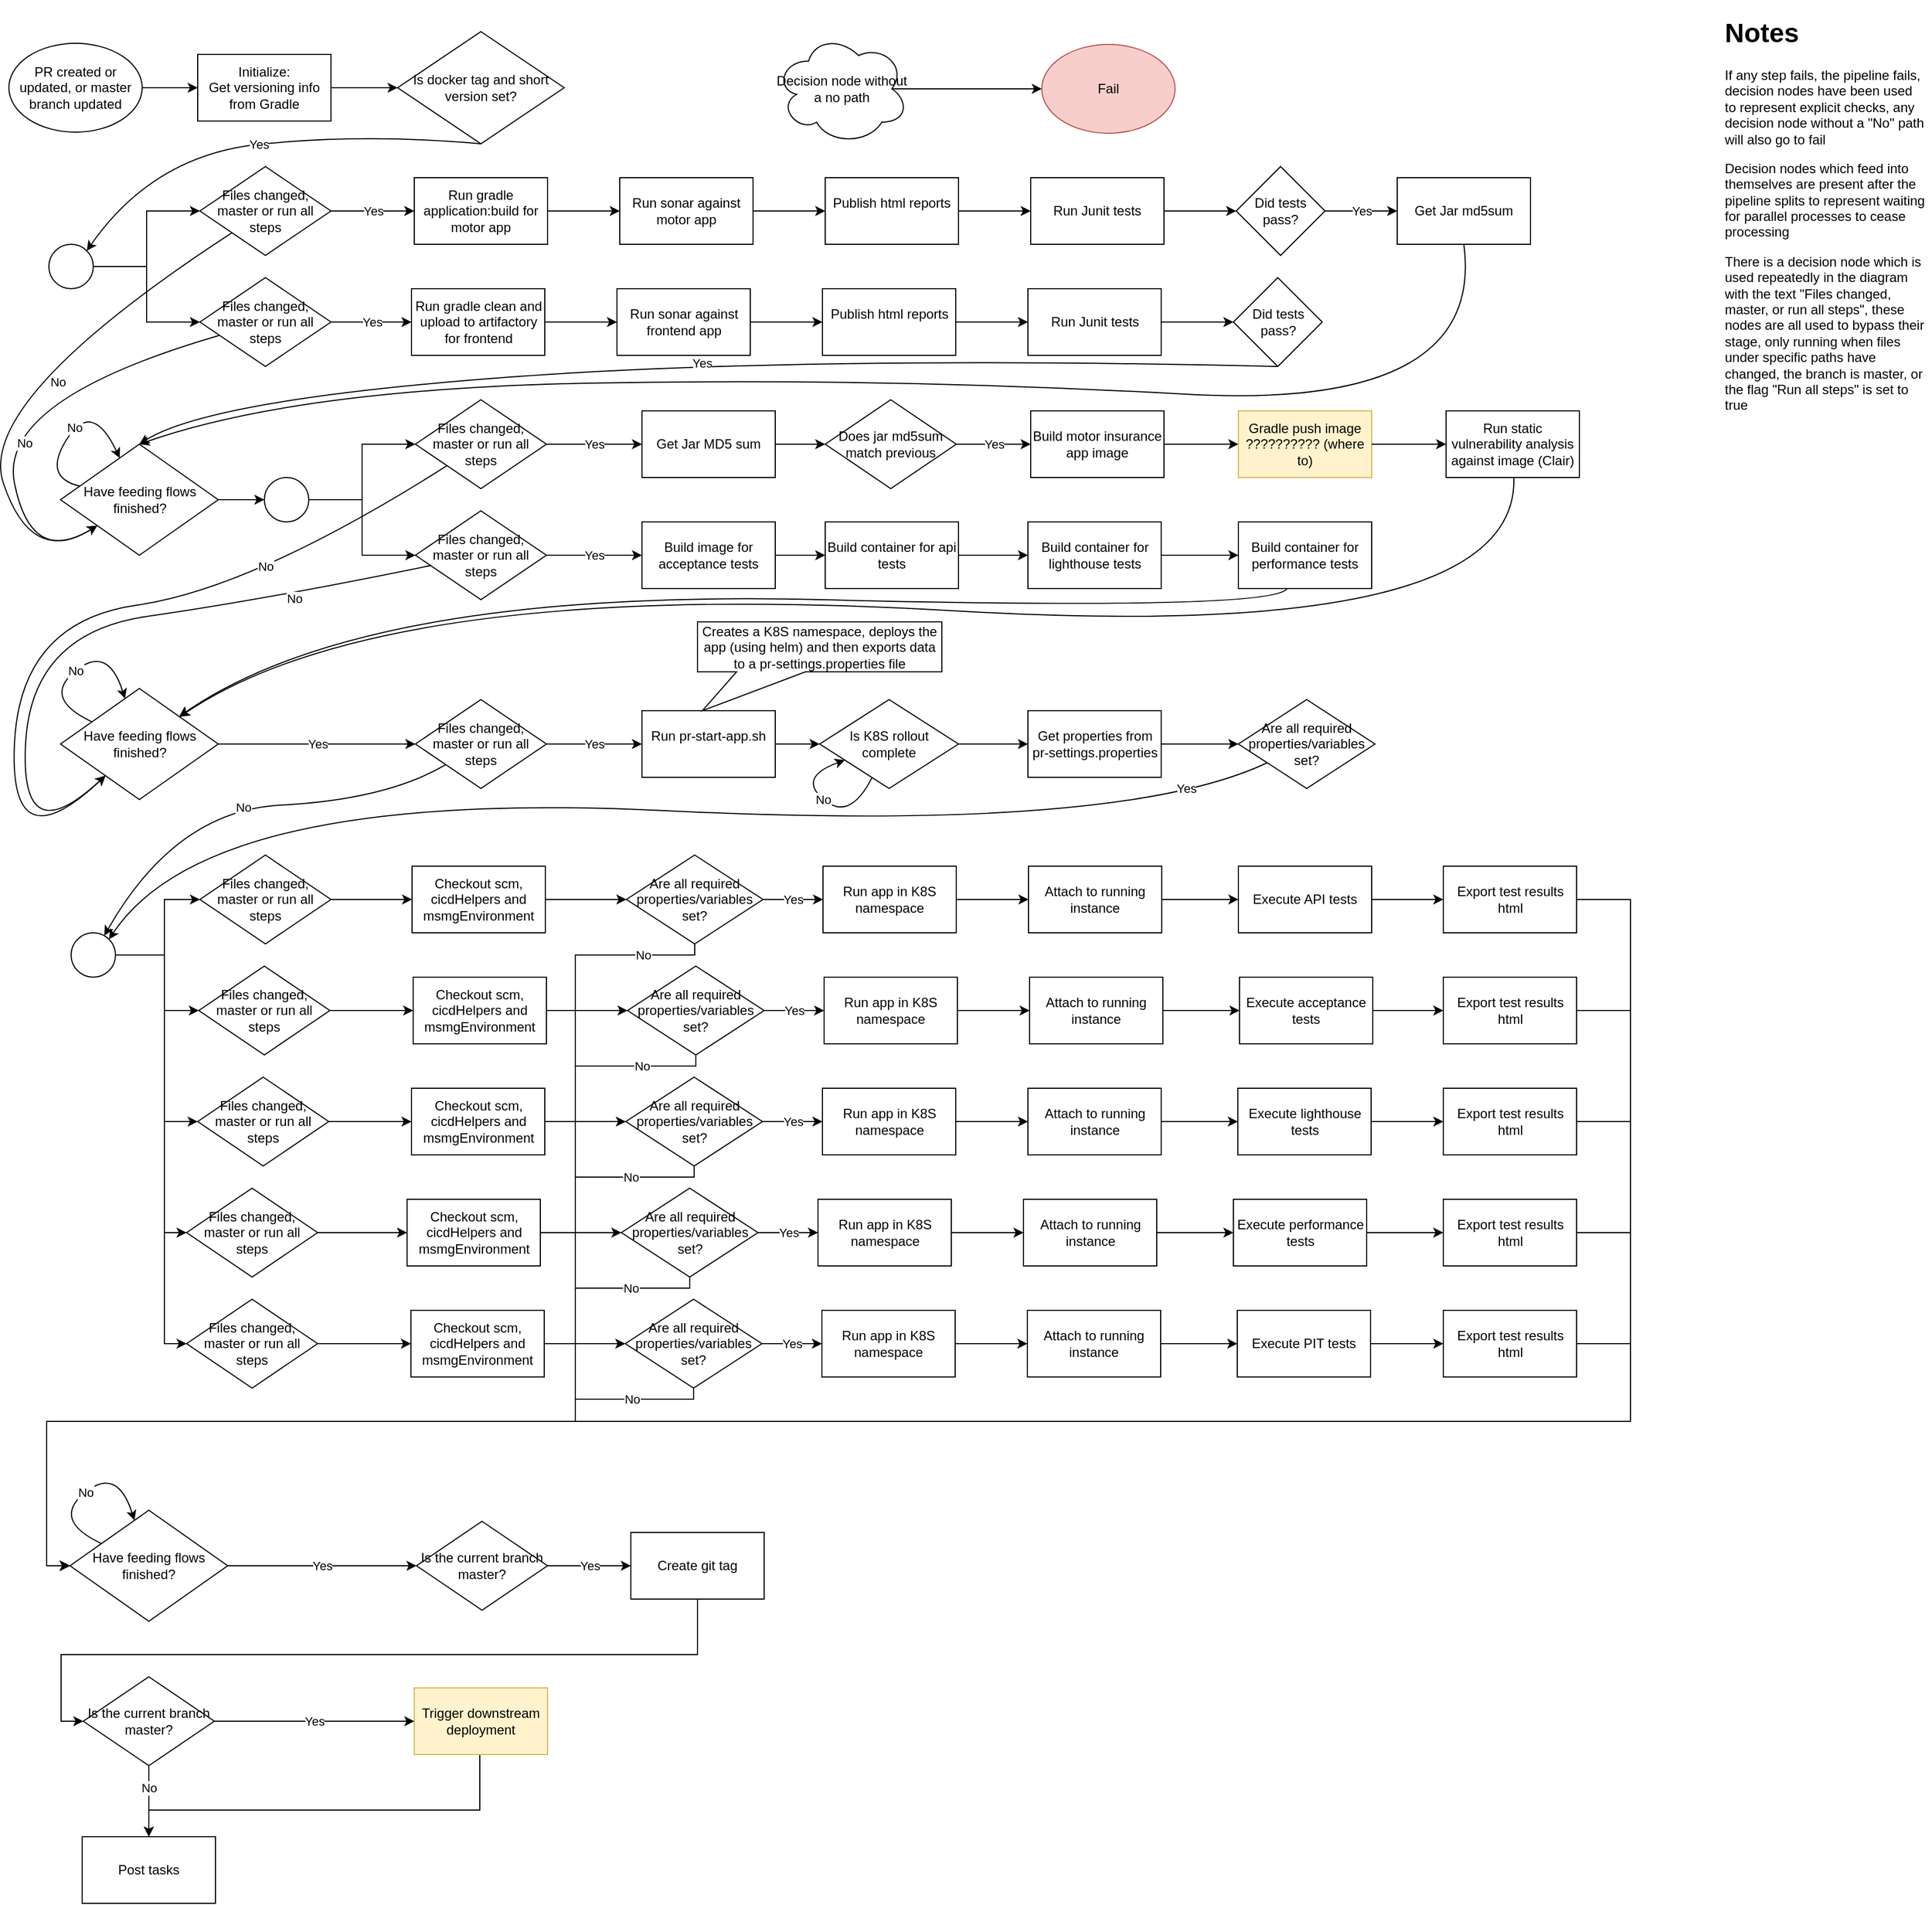 <mxfile version="10.6.7" type="github"><diagram name="Page-1" id="74e2e168-ea6b-b213-b513-2b3c1d86103e"><mxGraphModel dx="1997" dy="1239" grid="1" gridSize="10" guides="1" tooltips="1" connect="1" arrows="1" fold="1" page="1" pageScale="1" pageWidth="1169" pageHeight="827" background="#ffffff" math="0" shadow="0"><root><mxCell id="0"/><mxCell id="1" parent="0"/><mxCell id="nXu6k0-EBB2QH6CFUUrA-1" value="PR created or updated, or master branch updated&lt;br&gt;" style="ellipse;whiteSpace=wrap;html=1;" parent="1" vertex="1"><mxGeometry x="50" y="39" width="120" height="80" as="geometry"/></mxCell><mxCell id="nXu6k0-EBB2QH6CFUUrA-2" value="Initialize:&lt;br&gt;Get versioning info from Gradle&lt;br&gt;" style="rounded=0;whiteSpace=wrap;html=1;" parent="1" vertex="1"><mxGeometry x="220" y="49" width="120" height="60" as="geometry"/></mxCell><mxCell id="nXu6k0-EBB2QH6CFUUrA-3" value="Is docker tag and short version set?&lt;br&gt;" style="rhombus;whiteSpace=wrap;html=1;" parent="1" vertex="1"><mxGeometry x="400" y="28.5" width="150" height="101" as="geometry"/></mxCell><mxCell id="nXu6k0-EBB2QH6CFUUrA-7" value="Run gradle application:build for motor app" style="rounded=0;whiteSpace=wrap;html=1;" parent="1" vertex="1"><mxGeometry x="415" y="160" width="120" height="60" as="geometry"/></mxCell><mxCell id="nXu6k0-EBB2QH6CFUUrA-8" value="Run sonar against motor app" style="rounded=0;whiteSpace=wrap;html=1;" parent="1" vertex="1"><mxGeometry x="600" y="160" width="120" height="60" as="geometry"/></mxCell><mxCell id="nXu6k0-EBB2QH6CFUUrA-9" value="Publish html reports&lt;br&gt;&lt;br&gt;" style="rounded=0;whiteSpace=wrap;html=1;" parent="1" vertex="1"><mxGeometry x="785" y="160" width="120" height="60" as="geometry"/></mxCell><mxCell id="nXu6k0-EBB2QH6CFUUrA-10" value="Run Junit tests" style="rounded=0;whiteSpace=wrap;html=1;" parent="1" vertex="1"><mxGeometry x="970" y="160" width="120" height="60" as="geometry"/></mxCell><mxCell id="nXu6k0-EBB2QH6CFUUrA-11" value="Get Jar md5sum&lt;br&gt;" style="rounded=0;whiteSpace=wrap;html=1;" parent="1" vertex="1"><mxGeometry x="1300" y="160" width="120" height="60" as="geometry"/></mxCell><mxCell id="nXu6k0-EBB2QH6CFUUrA-12" value="Did tests pass?" style="rhombus;whiteSpace=wrap;html=1;" parent="1" vertex="1"><mxGeometry x="1155" y="150" width="80" height="80" as="geometry"/></mxCell><mxCell id="nXu6k0-EBB2QH6CFUUrA-13" value="Run gradle clean and upload to artifactory for frontend" style="rounded=0;whiteSpace=wrap;html=1;" parent="1" vertex="1"><mxGeometry x="412.5" y="260" width="120" height="60" as="geometry"/></mxCell><mxCell id="nXu6k0-EBB2QH6CFUUrA-14" value="Run sonar against frontend app" style="rounded=0;whiteSpace=wrap;html=1;" parent="1" vertex="1"><mxGeometry x="597.5" y="260" width="120" height="60" as="geometry"/></mxCell><mxCell id="nXu6k0-EBB2QH6CFUUrA-15" value="Publish html reports&lt;br&gt;&lt;br&gt;" style="rounded=0;whiteSpace=wrap;html=1;" parent="1" vertex="1"><mxGeometry x="782.5" y="260" width="120" height="60" as="geometry"/></mxCell><mxCell id="nXu6k0-EBB2QH6CFUUrA-16" value="Run Junit tests" style="rounded=0;whiteSpace=wrap;html=1;" parent="1" vertex="1"><mxGeometry x="967.5" y="260" width="120" height="60" as="geometry"/></mxCell><mxCell id="nXu6k0-EBB2QH6CFUUrA-18" value="Did tests pass?" style="rhombus;whiteSpace=wrap;html=1;" parent="1" vertex="1"><mxGeometry x="1152.5" y="250" width="80" height="80" as="geometry"/></mxCell><mxCell id="gTRnhELbF5AKRLiAh63--16" value="" style="edgeStyle=orthogonalEdgeStyle;rounded=0;orthogonalLoop=1;jettySize=auto;html=1;" edge="1" parent="1" source="nXu6k0-EBB2QH6CFUUrA-19" target="gTRnhELbF5AKRLiAh63--15"><mxGeometry relative="1" as="geometry"/></mxCell><mxCell id="nXu6k0-EBB2QH6CFUUrA-19" value="Have feeding flows finished?&lt;br&gt;" style="rhombus;whiteSpace=wrap;html=1;" parent="1" vertex="1"><mxGeometry x="96.5" y="400" width="142" height="100" as="geometry"/></mxCell><mxCell id="nXu6k0-EBB2QH6CFUUrA-21" value="" style="endArrow=classic;html=1;entryX=0;entryY=0.5;entryDx=0;entryDy=0;exitX=1;exitY=0.5;exitDx=0;exitDy=0;" parent="1" source="nXu6k0-EBB2QH6CFUUrA-1" target="nXu6k0-EBB2QH6CFUUrA-2" edge="1"><mxGeometry width="50" height="50" relative="1" as="geometry"><mxPoint x="50" y="530" as="sourcePoint"/><mxPoint x="100" y="480" as="targetPoint"/></mxGeometry></mxCell><mxCell id="nXu6k0-EBB2QH6CFUUrA-22" value="" style="endArrow=classic;html=1;exitX=1;exitY=0.5;exitDx=0;exitDy=0;entryX=0;entryY=0.5;entryDx=0;entryDy=0;" parent="1" source="nXu6k0-EBB2QH6CFUUrA-2" target="nXu6k0-EBB2QH6CFUUrA-3" edge="1"><mxGeometry width="50" height="50" relative="1" as="geometry"><mxPoint x="339" y="100" as="sourcePoint"/><mxPoint x="389" y="50" as="targetPoint"/></mxGeometry></mxCell><mxCell id="nXu6k0-EBB2QH6CFUUrA-23" value="Yes" style="curved=1;endArrow=classic;html=1;entryX=0.5;entryY=0;entryDx=0;entryDy=0;" parent="1" target="nXu6k0-EBB2QH6CFUUrA-19" edge="1"><mxGeometry width="50" height="50" relative="1" as="geometry"><mxPoint x="1193" y="330" as="sourcePoint"/><mxPoint x="90" y="480" as="targetPoint"/><Array as="points"><mxPoint x="760" y="320"/><mxPoint x="230" y="360"/></Array></mxGeometry></mxCell><mxCell id="nXu6k0-EBB2QH6CFUUrA-24" value="Yes" style="curved=1;endArrow=classic;html=1;exitX=0.5;exitY=1;exitDx=0;exitDy=0;entryX=1;entryY=0;entryDx=0;entryDy=0;" parent="1" source="nXu6k0-EBB2QH6CFUUrA-3" target="gTRnhELbF5AKRLiAh63--33" edge="1"><mxGeometry width="50" height="50" relative="1" as="geometry"><mxPoint x="40" y="600" as="sourcePoint"/><mxPoint x="168" y="140" as="targetPoint"/><Array as="points"><mxPoint x="370" y="120"/><mxPoint x="180" y="140"/></Array></mxGeometry></mxCell><mxCell id="nXu6k0-EBB2QH6CFUUrA-28" value="" style="endArrow=classic;html=1;entryX=0;entryY=0.5;entryDx=0;entryDy=0;exitX=1;exitY=0.5;exitDx=0;exitDy=0;" parent="1" source="nXu6k0-EBB2QH6CFUUrA-13" target="nXu6k0-EBB2QH6CFUUrA-14" edge="1"><mxGeometry width="50" height="50" relative="1" as="geometry"><mxPoint x="350" y="520" as="sourcePoint"/><mxPoint x="400" y="470" as="targetPoint"/></mxGeometry></mxCell><mxCell id="nXu6k0-EBB2QH6CFUUrA-29" value="" style="endArrow=classic;html=1;entryX=0;entryY=0.5;entryDx=0;entryDy=0;exitX=1;exitY=0.5;exitDx=0;exitDy=0;" parent="1" source="nXu6k0-EBB2QH6CFUUrA-7" target="nXu6k0-EBB2QH6CFUUrA-8" edge="1"><mxGeometry width="50" height="50" relative="1" as="geometry"><mxPoint x="543" y="300" as="sourcePoint"/><mxPoint x="608" y="300" as="targetPoint"/></mxGeometry></mxCell><mxCell id="nXu6k0-EBB2QH6CFUUrA-30" value="" style="endArrow=classic;html=1;entryX=0;entryY=0.5;entryDx=0;entryDy=0;exitX=1;exitY=0.5;exitDx=0;exitDy=0;" parent="1" source="nXu6k0-EBB2QH6CFUUrA-14" target="nXu6k0-EBB2QH6CFUUrA-15" edge="1"><mxGeometry width="50" height="50" relative="1" as="geometry"><mxPoint x="553" y="310" as="sourcePoint"/><mxPoint x="618" y="310" as="targetPoint"/></mxGeometry></mxCell><mxCell id="nXu6k0-EBB2QH6CFUUrA-31" value="" style="endArrow=classic;html=1;entryX=0;entryY=0.5;entryDx=0;entryDy=0;exitX=1;exitY=0.5;exitDx=0;exitDy=0;" parent="1" source="nXu6k0-EBB2QH6CFUUrA-8" target="nXu6k0-EBB2QH6CFUUrA-9" edge="1"><mxGeometry width="50" height="50" relative="1" as="geometry"><mxPoint x="563" y="320" as="sourcePoint"/><mxPoint x="628" y="320" as="targetPoint"/></mxGeometry></mxCell><mxCell id="nXu6k0-EBB2QH6CFUUrA-32" value="" style="endArrow=classic;html=1;entryX=0;entryY=0.5;entryDx=0;entryDy=0;exitX=1;exitY=0.5;exitDx=0;exitDy=0;" parent="1" source="nXu6k0-EBB2QH6CFUUrA-15" target="nXu6k0-EBB2QH6CFUUrA-16" edge="1"><mxGeometry width="50" height="50" relative="1" as="geometry"><mxPoint x="573" y="330" as="sourcePoint"/><mxPoint x="638" y="330" as="targetPoint"/></mxGeometry></mxCell><mxCell id="nXu6k0-EBB2QH6CFUUrA-33" value="" style="endArrow=classic;html=1;entryX=0;entryY=0.5;entryDx=0;entryDy=0;exitX=1;exitY=0.5;exitDx=0;exitDy=0;" parent="1" source="nXu6k0-EBB2QH6CFUUrA-9" target="nXu6k0-EBB2QH6CFUUrA-10" edge="1"><mxGeometry width="50" height="50" relative="1" as="geometry"><mxPoint x="583" y="340" as="sourcePoint"/><mxPoint x="648" y="340" as="targetPoint"/></mxGeometry></mxCell><mxCell id="nXu6k0-EBB2QH6CFUUrA-34" value="" style="endArrow=classic;html=1;entryX=0;entryY=0.5;entryDx=0;entryDy=0;exitX=1;exitY=0.5;exitDx=0;exitDy=0;" parent="1" source="nXu6k0-EBB2QH6CFUUrA-16" target="nXu6k0-EBB2QH6CFUUrA-18" edge="1"><mxGeometry width="50" height="50" relative="1" as="geometry"><mxPoint x="593" y="350" as="sourcePoint"/><mxPoint x="658" y="350" as="targetPoint"/></mxGeometry></mxCell><mxCell id="nXu6k0-EBB2QH6CFUUrA-35" value="" style="endArrow=classic;html=1;entryX=0;entryY=0.5;entryDx=0;entryDy=0;exitX=1;exitY=0.5;exitDx=0;exitDy=0;" parent="1" source="nXu6k0-EBB2QH6CFUUrA-10" target="nXu6k0-EBB2QH6CFUUrA-12" edge="1"><mxGeometry width="50" height="50" relative="1" as="geometry"><mxPoint x="603" y="360" as="sourcePoint"/><mxPoint x="668" y="360" as="targetPoint"/></mxGeometry></mxCell><mxCell id="nXu6k0-EBB2QH6CFUUrA-36" value="Yes" style="endArrow=classic;html=1;exitX=1;exitY=0.5;exitDx=0;exitDy=0;entryX=0;entryY=0.5;entryDx=0;entryDy=0;" parent="1" source="nXu6k0-EBB2QH6CFUUrA-12" target="nXu6k0-EBB2QH6CFUUrA-11" edge="1"><mxGeometry width="50" height="50" relative="1" as="geometry"><mxPoint x="613" y="370" as="sourcePoint"/><mxPoint x="1260" y="230" as="targetPoint"/></mxGeometry></mxCell><mxCell id="nXu6k0-EBB2QH6CFUUrA-37" value="" style="curved=1;endArrow=classic;html=1;entryX=0.5;entryY=0;entryDx=0;entryDy=0;exitX=0.5;exitY=1;exitDx=0;exitDy=0;" parent="1" source="nXu6k0-EBB2QH6CFUUrA-11" target="nXu6k0-EBB2QH6CFUUrA-19" edge="1"><mxGeometry width="50" height="50" relative="1" as="geometry"><mxPoint x="50" y="540" as="sourcePoint"/><mxPoint x="170" y="360" as="targetPoint"/><Array as="points"><mxPoint x="1380" y="370"/><mxPoint x="840" y="340"/><mxPoint x="310" y="350"/></Array></mxGeometry></mxCell><mxCell id="nXu6k0-EBB2QH6CFUUrA-43" value="Get Jar MD5 sum" style="rounded=0;whiteSpace=wrap;html=1;" parent="1" vertex="1"><mxGeometry x="620" y="370" width="120" height="60" as="geometry"/></mxCell><mxCell id="nXu6k0-EBB2QH6CFUUrA-44" value="Does jar md5sum match previous" style="rhombus;whiteSpace=wrap;html=1;" parent="1" vertex="1"><mxGeometry x="785" y="360" width="118" height="80" as="geometry"/></mxCell><mxCell id="nXu6k0-EBB2QH6CFUUrA-45" value="Build motor insurance app image&lt;br&gt;" style="rounded=0;whiteSpace=wrap;html=1;" parent="1" vertex="1"><mxGeometry x="970" y="370" width="120" height="60" as="geometry"/></mxCell><mxCell id="nXu6k0-EBB2QH6CFUUrA-46" value="Gradle push image ?????????? (where to)&lt;br&gt;" style="rounded=0;whiteSpace=wrap;html=1;fillColor=#fff2cc;strokeColor=#d6b656;" parent="1" vertex="1"><mxGeometry x="1157" y="370" width="120" height="60" as="geometry"/></mxCell><mxCell id="nXu6k0-EBB2QH6CFUUrA-47" value="Run static vulnerability analysis against image (Clair)" style="rounded=0;whiteSpace=wrap;html=1;" parent="1" vertex="1"><mxGeometry x="1344" y="370" width="120" height="60" as="geometry"/></mxCell><mxCell id="nXu6k0-EBB2QH6CFUUrA-48" value="Build image for acceptance tests" style="rounded=0;whiteSpace=wrap;html=1;" parent="1" vertex="1"><mxGeometry x="620" y="470" width="120" height="60" as="geometry"/></mxCell><mxCell id="nXu6k0-EBB2QH6CFUUrA-49" value="Build container for api tests" style="rounded=0;whiteSpace=wrap;html=1;" parent="1" vertex="1"><mxGeometry x="785" y="470" width="120" height="60" as="geometry"/></mxCell><mxCell id="nXu6k0-EBB2QH6CFUUrA-50" value="Build container for lighthouse tests" style="rounded=0;whiteSpace=wrap;html=1;" parent="1" vertex="1"><mxGeometry x="967.5" y="470" width="120" height="60" as="geometry"/></mxCell><mxCell id="nXu6k0-EBB2QH6CFUUrA-51" value="Build container for performance&amp;nbsp;tests" style="rounded=0;whiteSpace=wrap;html=1;" parent="1" vertex="1"><mxGeometry x="1157" y="470" width="120" height="60" as="geometry"/></mxCell><mxCell id="nXu6k0-EBB2QH6CFUUrA-56" value="No" style="curved=1;endArrow=classic;html=1;" parent="1" source="gTRnhELbF5AKRLiAh63--34" edge="1" target="nXu6k0-EBB2QH6CFUUrA-19"><mxGeometry x="-0.09" y="44" width="50" height="50" relative="1" as="geometry"><mxPoint x="168" y="330" as="sourcePoint"/><mxPoint x="310" y="450" as="targetPoint"/><Array as="points"><mxPoint x="40" y="360"/><mxPoint x="70" y="510"/></Array><mxPoint as="offset"/></mxGeometry></mxCell><mxCell id="nXu6k0-EBB2QH6CFUUrA-57" value="" style="endArrow=classic;html=1;entryX=0;entryY=0.5;entryDx=0;entryDy=0;" parent="1" source="nXu6k0-EBB2QH6CFUUrA-43" target="nXu6k0-EBB2QH6CFUUrA-44" edge="1"><mxGeometry width="50" height="50" relative="1" as="geometry"><mxPoint x="530" y="640" as="sourcePoint"/><mxPoint x="580" y="590" as="targetPoint"/></mxGeometry></mxCell><mxCell id="nXu6k0-EBB2QH6CFUUrA-58" value="Yes" style="endArrow=classic;html=1;entryX=0;entryY=0.5;entryDx=0;entryDy=0;exitX=1;exitY=0.5;exitDx=0;exitDy=0;" parent="1" source="nXu6k0-EBB2QH6CFUUrA-44" target="nXu6k0-EBB2QH6CFUUrA-45" edge="1"><mxGeometry width="50" height="50" relative="1" as="geometry"><mxPoint x="900" y="620" as="sourcePoint"/><mxPoint x="950" y="570" as="targetPoint"/></mxGeometry></mxCell><mxCell id="nXu6k0-EBB2QH6CFUUrA-59" value="" style="endArrow=classic;html=1;exitX=0.875;exitY=0.5;exitDx=0;exitDy=0;exitPerimeter=0;entryX=0;entryY=0.5;entryDx=0;entryDy=0;" parent="1" source="nXu6k0-EBB2QH6CFUUrA-60" target="nXu6k0-EBB2QH6CFUUrA-61" edge="1"><mxGeometry width="50" height="50" relative="1" as="geometry"><mxPoint x="870" y="24" as="sourcePoint"/><mxPoint x="1000" y="80" as="targetPoint"/></mxGeometry></mxCell><mxCell id="nXu6k0-EBB2QH6CFUUrA-60" value="Decision node without a no path" style="ellipse;shape=cloud;whiteSpace=wrap;html=1;" parent="1" vertex="1"><mxGeometry x="740" y="30" width="120" height="100" as="geometry"/></mxCell><mxCell id="nXu6k0-EBB2QH6CFUUrA-61" value="Fail" style="ellipse;whiteSpace=wrap;html=1;fillColor=#f8cecc;strokeColor=#b85450;" parent="1" vertex="1"><mxGeometry x="980" y="40" width="120" height="80" as="geometry"/></mxCell><mxCell id="nXu6k0-EBB2QH6CFUUrA-62" value="" style="endArrow=classic;html=1;entryX=0;entryY=0.5;entryDx=0;entryDy=0;" parent="1" source="nXu6k0-EBB2QH6CFUUrA-45" target="nXu6k0-EBB2QH6CFUUrA-46" edge="1"><mxGeometry width="50" height="50" relative="1" as="geometry"><mxPoint x="750" y="410" as="sourcePoint"/><mxPoint x="795" y="410" as="targetPoint"/></mxGeometry></mxCell><mxCell id="nXu6k0-EBB2QH6CFUUrA-63" value="" style="endArrow=classic;html=1;entryX=0;entryY=0.5;entryDx=0;entryDy=0;exitX=1;exitY=0.5;exitDx=0;exitDy=0;" parent="1" source="nXu6k0-EBB2QH6CFUUrA-46" target="nXu6k0-EBB2QH6CFUUrA-47" edge="1"><mxGeometry width="50" height="50" relative="1" as="geometry"><mxPoint x="760" y="420" as="sourcePoint"/><mxPoint x="805" y="420" as="targetPoint"/></mxGeometry></mxCell><mxCell id="nXu6k0-EBB2QH6CFUUrA-65" value="" style="endArrow=classic;html=1;" parent="1" source="nXu6k0-EBB2QH6CFUUrA-48" target="nXu6k0-EBB2QH6CFUUrA-49" edge="1"><mxGeometry width="50" height="50" relative="1" as="geometry"><mxPoint x="780" y="440" as="sourcePoint"/><mxPoint x="825" y="440" as="targetPoint"/></mxGeometry></mxCell><mxCell id="nXu6k0-EBB2QH6CFUUrA-66" value="" style="endArrow=classic;html=1;" parent="1" source="nXu6k0-EBB2QH6CFUUrA-49" target="nXu6k0-EBB2QH6CFUUrA-50" edge="1"><mxGeometry width="50" height="50" relative="1" as="geometry"><mxPoint x="790" y="450" as="sourcePoint"/><mxPoint x="835" y="450" as="targetPoint"/></mxGeometry></mxCell><mxCell id="nXu6k0-EBB2QH6CFUUrA-67" value="" style="endArrow=classic;html=1;" parent="1" source="nXu6k0-EBB2QH6CFUUrA-50" target="nXu6k0-EBB2QH6CFUUrA-51" edge="1"><mxGeometry width="50" height="50" relative="1" as="geometry"><mxPoint x="800" y="460" as="sourcePoint"/><mxPoint x="845" y="460" as="targetPoint"/></mxGeometry></mxCell><mxCell id="gTRnhELbF5AKRLiAh63--48" value="Yes" style="edgeStyle=orthogonalEdgeStyle;rounded=0;orthogonalLoop=1;jettySize=auto;html=1;" edge="1" parent="1" source="nXu6k0-EBB2QH6CFUUrA-68" target="gTRnhELbF5AKRLiAh63--44"><mxGeometry relative="1" as="geometry"/></mxCell><mxCell id="nXu6k0-EBB2QH6CFUUrA-68" value="Have feeding flows finished?&lt;br&gt;" style="rhombus;whiteSpace=wrap;html=1;" parent="1" vertex="1"><mxGeometry x="96.5" y="620" width="142" height="100" as="geometry"/></mxCell><mxCell id="nXu6k0-EBB2QH6CFUUrA-69" value="" style="curved=1;endArrow=classic;html=1;" parent="1" source="nXu6k0-EBB2QH6CFUUrA-47" target="nXu6k0-EBB2QH6CFUUrA-68" edge="1"><mxGeometry width="50" height="50" relative="1" as="geometry"><mxPoint x="320" y="730" as="sourcePoint"/><mxPoint x="280" y="570" as="targetPoint"/><Array as="points"><mxPoint x="1410" y="580"/><mxPoint x="390" y="520"/></Array></mxGeometry></mxCell><mxCell id="nXu6k0-EBB2QH6CFUUrA-70" value="" style="curved=1;endArrow=classic;html=1;" parent="1" source="nXu6k0-EBB2QH6CFUUrA-51" target="nXu6k0-EBB2QH6CFUUrA-68" edge="1"><mxGeometry width="50" height="50" relative="1" as="geometry"><mxPoint x="1415" y="440" as="sourcePoint"/><mxPoint x="233.33" y="607.556" as="targetPoint"/><Array as="points"><mxPoint x="1190" y="550"/><mxPoint x="370" y="530"/></Array></mxGeometry></mxCell><mxCell id="nXu6k0-EBB2QH6CFUUrA-72" value="No" style="curved=1;endArrow=classic;html=1;" parent="1" source="nXu6k0-EBB2QH6CFUUrA-68" target="nXu6k0-EBB2QH6CFUUrA-68" edge="1"><mxGeometry width="50" height="50" relative="1" as="geometry"><mxPoint x="40" y="590" as="sourcePoint"/><mxPoint x="90" y="540" as="targetPoint"/><Array as="points"><mxPoint x="80" y="629"/><mxPoint x="139" y="580"/></Array></mxGeometry></mxCell><mxCell id="nXu6k0-EBB2QH6CFUUrA-73" value="No" style="curved=1;endArrow=classic;html=1;" parent="1" source="nXu6k0-EBB2QH6CFUUrA-19" target="nXu6k0-EBB2QH6CFUUrA-19" edge="1"><mxGeometry width="50" height="50" relative="1" as="geometry"><mxPoint x="-10" y="510" as="sourcePoint"/><mxPoint x="40" y="460" as="targetPoint"/><Array as="points"><mxPoint x="80" y="430"/><mxPoint x="125" y="360"/></Array></mxGeometry></mxCell><mxCell id="nXu6k0-EBB2QH6CFUUrA-77" value="&lt;h1&gt;Notes&lt;/h1&gt;&lt;p&gt;If any step fails, the pipeline fails, decision nodes have been used to represent explicit checks, any decision node without a &quot;No&quot; path will also go to fail&lt;/p&gt;&lt;p&gt;Decision nodes which feed into themselves are present after the pipeline splits to represent waiting for parallel processes to cease processing&lt;/p&gt;&lt;p&gt;There is a decision node which is used repeatedly in the diagram with the text &quot;Files changed, master, or run all steps&quot;, these nodes are all used to bypass their stage, only running when files under specific paths have changed, the branch is master, or the flag &quot;Run all steps&quot; is set to true&lt;/p&gt;" style="text;html=1;strokeColor=none;fillColor=none;spacing=5;spacingTop=-20;whiteSpace=wrap;overflow=hidden;rounded=0;" parent="1" vertex="1"><mxGeometry x="1590" y="10" width="190" height="550" as="geometry"/></mxCell><mxCell id="gTRnhELbF5AKRLiAh63--1" value="Run pr-start-app.sh&lt;br&gt;&lt;br&gt;" style="rounded=0;whiteSpace=wrap;html=1;" vertex="1" parent="1"><mxGeometry x="620" y="640" width="120" height="60" as="geometry"/></mxCell><mxCell id="gTRnhELbF5AKRLiAh63--2" value="Creates a K8S namespace, deploys the app (using helm) and then exports data to a pr-settings.properties file" style="shape=callout;whiteSpace=wrap;html=1;perimeter=calloutPerimeter;position2=0.02;size=35;position=0.16;base=62;" vertex="1" parent="1"><mxGeometry x="670" y="560" width="220" height="80" as="geometry"/></mxCell><mxCell id="gTRnhELbF5AKRLiAh63--4" value="Is K8S rollout complete" style="rhombus;whiteSpace=wrap;html=1;" vertex="1" parent="1"><mxGeometry x="780" y="630" width="125" height="80" as="geometry"/></mxCell><mxCell id="gTRnhELbF5AKRLiAh63--5" value="No" style="curved=1;endArrow=classic;html=1;" edge="1" parent="1" source="gTRnhELbF5AKRLiAh63--4" target="gTRnhELbF5AKRLiAh63--4"><mxGeometry width="50" height="50" relative="1" as="geometry"><mxPoint x="760" y="760" as="sourcePoint"/><mxPoint x="810" y="710" as="targetPoint"/><Array as="points"><mxPoint x="807" y="740"/><mxPoint x="760" y="700"/></Array></mxGeometry></mxCell><mxCell id="gTRnhELbF5AKRLiAh63--6" value="" style="endArrow=classic;html=1;" edge="1" parent="1" source="gTRnhELbF5AKRLiAh63--1" target="gTRnhELbF5AKRLiAh63--4"><mxGeometry width="50" height="50" relative="1" as="geometry"><mxPoint x="690" y="800" as="sourcePoint"/><mxPoint x="740" y="750" as="targetPoint"/></mxGeometry></mxCell><mxCell id="gTRnhELbF5AKRLiAh63--7" value="Get properties from pr-settings.properties" style="rounded=0;whiteSpace=wrap;html=1;" vertex="1" parent="1"><mxGeometry x="967.5" y="640" width="120" height="60" as="geometry"/></mxCell><mxCell id="gTRnhELbF5AKRLiAh63--8" value="" style="endArrow=classic;html=1;" edge="1" parent="1" source="gTRnhELbF5AKRLiAh63--4" target="gTRnhELbF5AKRLiAh63--7"><mxGeometry width="50" height="50" relative="1" as="geometry"><mxPoint x="940" y="800" as="sourcePoint"/><mxPoint x="1020" y="620" as="targetPoint"/></mxGeometry></mxCell><mxCell id="gTRnhELbF5AKRLiAh63--9" value="Are all required properties/variables set?" style="rhombus;whiteSpace=wrap;html=1;" vertex="1" parent="1"><mxGeometry x="1157" y="630" width="123" height="80" as="geometry"/></mxCell><mxCell id="gTRnhELbF5AKRLiAh63--11" value="" style="endArrow=classic;html=1;" edge="1" parent="1" source="gTRnhELbF5AKRLiAh63--7" target="gTRnhELbF5AKRLiAh63--9"><mxGeometry width="50" height="50" relative="1" as="geometry"><mxPoint x="1099" y="520" as="sourcePoint"/><mxPoint x="1168.5" y="520" as="targetPoint"/></mxGeometry></mxCell><mxCell id="gTRnhELbF5AKRLiAh63--24" value="Yes" style="edgeStyle=orthogonalEdgeStyle;rounded=0;orthogonalLoop=1;jettySize=auto;html=1;" edge="1" parent="1" source="gTRnhELbF5AKRLiAh63--14" target="nXu6k0-EBB2QH6CFUUrA-43"><mxGeometry relative="1" as="geometry"/></mxCell><mxCell id="gTRnhELbF5AKRLiAh63--14" value="Files changed, master or run all steps" style="rhombus;whiteSpace=wrap;html=1;" vertex="1" parent="1"><mxGeometry x="416" y="360" width="118" height="80" as="geometry"/></mxCell><mxCell id="gTRnhELbF5AKRLiAh63--19" value="" style="edgeStyle=orthogonalEdgeStyle;rounded=0;orthogonalLoop=1;jettySize=auto;html=1;" edge="1" parent="1" source="gTRnhELbF5AKRLiAh63--15" target="gTRnhELbF5AKRLiAh63--14"><mxGeometry relative="1" as="geometry"/></mxCell><mxCell id="gTRnhELbF5AKRLiAh63--21" value="" style="edgeStyle=orthogonalEdgeStyle;rounded=0;orthogonalLoop=1;jettySize=auto;html=1;" edge="1" parent="1" source="gTRnhELbF5AKRLiAh63--15" target="gTRnhELbF5AKRLiAh63--17"><mxGeometry relative="1" as="geometry"/></mxCell><mxCell id="gTRnhELbF5AKRLiAh63--15" value="" style="ellipse;whiteSpace=wrap;html=1;aspect=fixed;" vertex="1" parent="1"><mxGeometry x="280" y="430" width="40" height="40" as="geometry"/></mxCell><mxCell id="gTRnhELbF5AKRLiAh63--25" value="Yes" style="edgeStyle=orthogonalEdgeStyle;rounded=0;orthogonalLoop=1;jettySize=auto;html=1;" edge="1" parent="1" source="gTRnhELbF5AKRLiAh63--17" target="nXu6k0-EBB2QH6CFUUrA-48"><mxGeometry relative="1" as="geometry"/></mxCell><mxCell id="gTRnhELbF5AKRLiAh63--17" value="Files changed, master or run all steps" style="rhombus;whiteSpace=wrap;html=1;" vertex="1" parent="1"><mxGeometry x="416" y="460" width="118" height="80" as="geometry"/></mxCell><mxCell id="gTRnhELbF5AKRLiAh63--26" value="No" style="curved=1;endArrow=classic;html=1;" edge="1" parent="1" source="gTRnhELbF5AKRLiAh63--14" target="nXu6k0-EBB2QH6CFUUrA-68"><mxGeometry x="-0.505" y="-12" width="50" height="50" relative="1" as="geometry"><mxPoint x="35" y="735" as="sourcePoint"/><mxPoint x="85" y="685" as="targetPoint"/><Array as="points"><mxPoint x="270" y="530"/><mxPoint x="60" y="560"/><mxPoint x="50" y="780"/></Array><mxPoint x="1" as="offset"/></mxGeometry></mxCell><mxCell id="gTRnhELbF5AKRLiAh63--28" value="No" style="curved=1;endArrow=classic;html=1;" edge="1" parent="1" source="gTRnhELbF5AKRLiAh63--17" target="nXu6k0-EBB2QH6CFUUrA-68"><mxGeometry x="-0.622" y="4" width="50" height="50" relative="1" as="geometry"><mxPoint x="454.515" y="429.332" as="sourcePoint"/><mxPoint x="362.005" y="705.362" as="targetPoint"/><Array as="points"><mxPoint x="280" y="540"/><mxPoint x="70" y="570"/><mxPoint x="60" y="770"/></Array><mxPoint as="offset"/></mxGeometry></mxCell><mxCell id="gTRnhELbF5AKRLiAh63--49" value="Yes" style="edgeStyle=orthogonalEdgeStyle;rounded=0;orthogonalLoop=1;jettySize=auto;html=1;" edge="1" parent="1" source="gTRnhELbF5AKRLiAh63--30" target="nXu6k0-EBB2QH6CFUUrA-7"><mxGeometry relative="1" as="geometry"/></mxCell><mxCell id="gTRnhELbF5AKRLiAh63--30" value="Files changed, master or run all steps" style="rhombus;whiteSpace=wrap;html=1;" vertex="1" parent="1"><mxGeometry x="222" y="150" width="118" height="80" as="geometry"/></mxCell><mxCell id="gTRnhELbF5AKRLiAh63--31" value="" style="edgeStyle=orthogonalEdgeStyle;rounded=0;orthogonalLoop=1;jettySize=auto;html=1;" edge="1" parent="1" source="gTRnhELbF5AKRLiAh63--33" target="gTRnhELbF5AKRLiAh63--30"><mxGeometry relative="1" as="geometry"/></mxCell><mxCell id="gTRnhELbF5AKRLiAh63--32" value="" style="edgeStyle=orthogonalEdgeStyle;rounded=0;orthogonalLoop=1;jettySize=auto;html=1;" edge="1" parent="1" source="gTRnhELbF5AKRLiAh63--33" target="gTRnhELbF5AKRLiAh63--34"><mxGeometry relative="1" as="geometry"/></mxCell><mxCell id="gTRnhELbF5AKRLiAh63--33" value="" style="ellipse;whiteSpace=wrap;html=1;aspect=fixed;" vertex="1" parent="1"><mxGeometry x="86" y="220" width="40" height="40" as="geometry"/></mxCell><mxCell id="gTRnhELbF5AKRLiAh63--50" value="Yes" style="edgeStyle=orthogonalEdgeStyle;rounded=0;orthogonalLoop=1;jettySize=auto;html=1;" edge="1" parent="1" source="gTRnhELbF5AKRLiAh63--34" target="nXu6k0-EBB2QH6CFUUrA-13"><mxGeometry relative="1" as="geometry"/></mxCell><mxCell id="gTRnhELbF5AKRLiAh63--34" value="Files changed, master or run all steps" style="rhombus;whiteSpace=wrap;html=1;" vertex="1" parent="1"><mxGeometry x="222" y="250" width="118" height="80" as="geometry"/></mxCell><mxCell id="gTRnhELbF5AKRLiAh63--36" value="No" style="curved=1;endArrow=classic;html=1;" edge="1" parent="1" source="gTRnhELbF5AKRLiAh63--30" target="nXu6k0-EBB2QH6CFUUrA-19"><mxGeometry x="-0.184" y="27" width="50" height="50" relative="1" as="geometry"><mxPoint x="247.847" y="320.744" as="sourcePoint"/><mxPoint x="139.61" y="483.317" as="targetPoint"/><Array as="points"><mxPoint x="20" y="360"/><mxPoint x="70" y="510"/></Array><mxPoint x="1" as="offset"/></mxGeometry></mxCell><mxCell id="gTRnhELbF5AKRLiAh63--44" value="Files changed, master or run all steps" style="rhombus;whiteSpace=wrap;html=1;" vertex="1" parent="1"><mxGeometry x="416" y="630" width="118" height="80" as="geometry"/></mxCell><mxCell id="gTRnhELbF5AKRLiAh63--45" value="Yes" style="edgeStyle=orthogonalEdgeStyle;rounded=0;orthogonalLoop=1;jettySize=auto;html=1;" edge="1" parent="1" source="gTRnhELbF5AKRLiAh63--44" target="gTRnhELbF5AKRLiAh63--1"><mxGeometry relative="1" as="geometry"><mxPoint x="544" y="510" as="sourcePoint"/><mxPoint x="630" y="510" as="targetPoint"/></mxGeometry></mxCell><mxCell id="gTRnhELbF5AKRLiAh63--72" style="edgeStyle=orthogonalEdgeStyle;rounded=0;orthogonalLoop=1;jettySize=auto;html=1;" edge="1" parent="1" source="gTRnhELbF5AKRLiAh63--51" target="gTRnhELbF5AKRLiAh63--67"><mxGeometry relative="1" as="geometry"/></mxCell><mxCell id="gTRnhELbF5AKRLiAh63--51" value="Files changed, master or run all steps" style="rhombus;whiteSpace=wrap;html=1;" vertex="1" parent="1"><mxGeometry x="222" y="770" width="118" height="80" as="geometry"/></mxCell><mxCell id="gTRnhELbF5AKRLiAh63--52" value="" style="edgeStyle=orthogonalEdgeStyle;rounded=0;orthogonalLoop=1;jettySize=auto;html=1;" edge="1" parent="1" source="gTRnhELbF5AKRLiAh63--54" target="gTRnhELbF5AKRLiAh63--51"><mxGeometry relative="1" as="geometry"><Array as="points"><mxPoint x="190" y="860"/><mxPoint x="190" y="810"/></Array></mxGeometry></mxCell><mxCell id="gTRnhELbF5AKRLiAh63--53" value="" style="edgeStyle=orthogonalEdgeStyle;rounded=0;orthogonalLoop=1;jettySize=auto;html=1;" edge="1" parent="1" source="gTRnhELbF5AKRLiAh63--54" target="gTRnhELbF5AKRLiAh63--55"><mxGeometry relative="1" as="geometry"><Array as="points"><mxPoint x="190" y="860"/><mxPoint x="190" y="910"/></Array></mxGeometry></mxCell><mxCell id="gTRnhELbF5AKRLiAh63--64" style="edgeStyle=orthogonalEdgeStyle;rounded=0;orthogonalLoop=1;jettySize=auto;html=1;entryX=0;entryY=0.5;entryDx=0;entryDy=0;" edge="1" parent="1" source="gTRnhELbF5AKRLiAh63--54" target="gTRnhELbF5AKRLiAh63--63"><mxGeometry relative="1" as="geometry"><Array as="points"><mxPoint x="190" y="860"/><mxPoint x="190" y="1010"/></Array></mxGeometry></mxCell><mxCell id="gTRnhELbF5AKRLiAh63--65" style="edgeStyle=orthogonalEdgeStyle;rounded=0;orthogonalLoop=1;jettySize=auto;html=1;entryX=0;entryY=0.5;entryDx=0;entryDy=0;" edge="1" parent="1" source="gTRnhELbF5AKRLiAh63--54" target="gTRnhELbF5AKRLiAh63--61"><mxGeometry relative="1" as="geometry"><Array as="points"><mxPoint x="190" y="860"/><mxPoint x="190" y="1110"/></Array></mxGeometry></mxCell><mxCell id="gTRnhELbF5AKRLiAh63--66" style="edgeStyle=orthogonalEdgeStyle;rounded=0;orthogonalLoop=1;jettySize=auto;html=1;entryX=0;entryY=0.5;entryDx=0;entryDy=0;" edge="1" parent="1" source="gTRnhELbF5AKRLiAh63--54" target="gTRnhELbF5AKRLiAh63--59"><mxGeometry relative="1" as="geometry"><Array as="points"><mxPoint x="190" y="860"/><mxPoint x="190" y="1210"/></Array></mxGeometry></mxCell><mxCell id="gTRnhELbF5AKRLiAh63--54" value="" style="ellipse;whiteSpace=wrap;html=1;aspect=fixed;" vertex="1" parent="1"><mxGeometry x="106" y="840" width="40" height="40" as="geometry"/></mxCell><mxCell id="gTRnhELbF5AKRLiAh63--113" style="edgeStyle=orthogonalEdgeStyle;rounded=0;orthogonalLoop=1;jettySize=auto;html=1;" edge="1" parent="1" source="gTRnhELbF5AKRLiAh63--55" target="gTRnhELbF5AKRLiAh63--78"><mxGeometry relative="1" as="geometry"/></mxCell><mxCell id="gTRnhELbF5AKRLiAh63--55" value="Files changed, master or run all steps" style="rhombus;whiteSpace=wrap;html=1;" vertex="1" parent="1"><mxGeometry x="221" y="870" width="118" height="80" as="geometry"/></mxCell><mxCell id="gTRnhELbF5AKRLiAh63--56" value="Yes" style="curved=1;endArrow=classic;html=1;entryX=1;entryY=0;entryDx=0;entryDy=0;" edge="1" parent="1" source="gTRnhELbF5AKRLiAh63--9" target="gTRnhELbF5AKRLiAh63--54"><mxGeometry x="-0.866" y="-10" width="50" height="50" relative="1" as="geometry"><mxPoint x="890" y="830" as="sourcePoint"/><mxPoint x="940" y="780" as="targetPoint"/><Array as="points"><mxPoint x="1050" y="750"/><mxPoint x="230" y="710"/></Array><mxPoint as="offset"/></mxGeometry></mxCell><mxCell id="gTRnhELbF5AKRLiAh63--57" value="No" style="curved=1;endArrow=classic;html=1;" edge="1" parent="1" source="gTRnhELbF5AKRLiAh63--44" target="gTRnhELbF5AKRLiAh63--54"><mxGeometry width="50" height="50" relative="1" as="geometry"><mxPoint x="340" y="730" as="sourcePoint"/><mxPoint x="390" y="680" as="targetPoint"/><Array as="points"><mxPoint x="390" y="720"/><mxPoint x="200" y="730"/></Array></mxGeometry></mxCell><mxCell id="gTRnhELbF5AKRLiAh63--116" style="edgeStyle=orthogonalEdgeStyle;rounded=0;orthogonalLoop=1;jettySize=auto;html=1;" edge="1" parent="1" source="gTRnhELbF5AKRLiAh63--59" target="gTRnhELbF5AKRLiAh63--105"><mxGeometry relative="1" as="geometry"/></mxCell><mxCell id="gTRnhELbF5AKRLiAh63--59" value="Files changed, master or run all steps" style="rhombus;whiteSpace=wrap;html=1;" vertex="1" parent="1"><mxGeometry x="210" y="1170" width="118" height="80" as="geometry"/></mxCell><mxCell id="gTRnhELbF5AKRLiAh63--115" style="edgeStyle=orthogonalEdgeStyle;rounded=0;orthogonalLoop=1;jettySize=auto;html=1;" edge="1" parent="1" source="gTRnhELbF5AKRLiAh63--61" target="gTRnhELbF5AKRLiAh63--96"><mxGeometry relative="1" as="geometry"/></mxCell><mxCell id="gTRnhELbF5AKRLiAh63--61" value="Files changed, master or run all steps" style="rhombus;whiteSpace=wrap;html=1;" vertex="1" parent="1"><mxGeometry x="210" y="1070" width="118" height="80" as="geometry"/></mxCell><mxCell id="gTRnhELbF5AKRLiAh63--114" style="edgeStyle=orthogonalEdgeStyle;rounded=0;orthogonalLoop=1;jettySize=auto;html=1;" edge="1" parent="1" source="gTRnhELbF5AKRLiAh63--63" target="gTRnhELbF5AKRLiAh63--87"><mxGeometry relative="1" as="geometry"><mxPoint x="550" y="1000" as="targetPoint"/></mxGeometry></mxCell><mxCell id="gTRnhELbF5AKRLiAh63--63" value="Files changed, master or run all steps" style="rhombus;whiteSpace=wrap;html=1;" vertex="1" parent="1"><mxGeometry x="220" y="970" width="118" height="80" as="geometry"/></mxCell><mxCell id="gTRnhELbF5AKRLiAh63--73" style="edgeStyle=orthogonalEdgeStyle;rounded=0;orthogonalLoop=1;jettySize=auto;html=1;" edge="1" parent="1" source="gTRnhELbF5AKRLiAh63--67" target="gTRnhELbF5AKRLiAh63--68"><mxGeometry relative="1" as="geometry"/></mxCell><mxCell id="gTRnhELbF5AKRLiAh63--67" value="Checkout scm, cicdHelpers and msmgEnvironment" style="rounded=0;whiteSpace=wrap;html=1;" vertex="1" parent="1"><mxGeometry x="413" y="780" width="120" height="60" as="geometry"/></mxCell><mxCell id="gTRnhELbF5AKRLiAh63--74" value="Yes" style="edgeStyle=orthogonalEdgeStyle;rounded=0;orthogonalLoop=1;jettySize=auto;html=1;" edge="1" parent="1" source="gTRnhELbF5AKRLiAh63--68" target="gTRnhELbF5AKRLiAh63--69"><mxGeometry relative="1" as="geometry"/></mxCell><mxCell id="gTRnhELbF5AKRLiAh63--144" value="No" style="edgeStyle=orthogonalEdgeStyle;rounded=0;orthogonalLoop=1;jettySize=auto;html=1;entryX=0;entryY=0.5;entryDx=0;entryDy=0;" edge="1" parent="1" source="gTRnhELbF5AKRLiAh63--68" target="gTRnhELbF5AKRLiAh63--128"><mxGeometry x="-0.902" relative="1" as="geometry"><Array as="points"><mxPoint x="667" y="860"/><mxPoint x="560" y="860"/><mxPoint x="560" y="1280"/><mxPoint x="84" y="1280"/><mxPoint x="84" y="1410"/></Array><mxPoint as="offset"/></mxGeometry></mxCell><mxCell id="gTRnhELbF5AKRLiAh63--68" value="Are all required properties/variables set?" style="rhombus;whiteSpace=wrap;html=1;" vertex="1" parent="1"><mxGeometry x="606" y="770" width="123" height="80" as="geometry"/></mxCell><mxCell id="gTRnhELbF5AKRLiAh63--75" style="edgeStyle=orthogonalEdgeStyle;rounded=0;orthogonalLoop=1;jettySize=auto;html=1;" edge="1" parent="1" source="gTRnhELbF5AKRLiAh63--69" target="gTRnhELbF5AKRLiAh63--70"><mxGeometry relative="1" as="geometry"/></mxCell><mxCell id="gTRnhELbF5AKRLiAh63--69" value="Run app in K8S namespace" style="rounded=0;whiteSpace=wrap;html=1;" vertex="1" parent="1"><mxGeometry x="783" y="780" width="120" height="60" as="geometry"/></mxCell><mxCell id="gTRnhELbF5AKRLiAh63--76" style="edgeStyle=orthogonalEdgeStyle;rounded=0;orthogonalLoop=1;jettySize=auto;html=1;" edge="1" parent="1" source="gTRnhELbF5AKRLiAh63--70" target="gTRnhELbF5AKRLiAh63--71"><mxGeometry relative="1" as="geometry"/></mxCell><mxCell id="gTRnhELbF5AKRLiAh63--70" value="Attach to running instance" style="rounded=0;whiteSpace=wrap;html=1;" vertex="1" parent="1"><mxGeometry x="968" y="780" width="120" height="60" as="geometry"/></mxCell><mxCell id="gTRnhELbF5AKRLiAh63--118" style="edgeStyle=orthogonalEdgeStyle;rounded=0;orthogonalLoop=1;jettySize=auto;html=1;" edge="1" parent="1" source="gTRnhELbF5AKRLiAh63--71" target="gTRnhELbF5AKRLiAh63--117"><mxGeometry relative="1" as="geometry"/></mxCell><mxCell id="gTRnhELbF5AKRLiAh63--71" value="Execute API tests" style="rounded=0;whiteSpace=wrap;html=1;" vertex="1" parent="1"><mxGeometry x="1157" y="780" width="120" height="60" as="geometry"/></mxCell><mxCell id="gTRnhELbF5AKRLiAh63--77" style="edgeStyle=orthogonalEdgeStyle;rounded=0;orthogonalLoop=1;jettySize=auto;html=1;" edge="1" parent="1" source="gTRnhELbF5AKRLiAh63--78" target="gTRnhELbF5AKRLiAh63--80"><mxGeometry relative="1" as="geometry"/></mxCell><mxCell id="gTRnhELbF5AKRLiAh63--78" value="Checkout scm, cicdHelpers and msmgEnvironment" style="rounded=0;whiteSpace=wrap;html=1;" vertex="1" parent="1"><mxGeometry x="414" y="880" width="120" height="60" as="geometry"/></mxCell><mxCell id="gTRnhELbF5AKRLiAh63--79" value="Yes" style="edgeStyle=orthogonalEdgeStyle;rounded=0;orthogonalLoop=1;jettySize=auto;html=1;" edge="1" parent="1" source="gTRnhELbF5AKRLiAh63--80" target="gTRnhELbF5AKRLiAh63--82"><mxGeometry relative="1" as="geometry"/></mxCell><mxCell id="gTRnhELbF5AKRLiAh63--146" value="No" style="edgeStyle=orthogonalEdgeStyle;rounded=0;orthogonalLoop=1;jettySize=auto;html=1;entryX=0;entryY=0.5;entryDx=0;entryDy=0;" edge="1" parent="1" source="gTRnhELbF5AKRLiAh63--80" target="gTRnhELbF5AKRLiAh63--128"><mxGeometry x="-0.89" relative="1" as="geometry"><Array as="points"><mxPoint x="669" y="960"/><mxPoint x="560" y="960"/><mxPoint x="560" y="1280"/><mxPoint x="84" y="1280"/><mxPoint x="84" y="1410"/></Array><mxPoint as="offset"/></mxGeometry></mxCell><mxCell id="gTRnhELbF5AKRLiAh63--80" value="Are all required properties/variables set?" style="rhombus;whiteSpace=wrap;html=1;" vertex="1" parent="1"><mxGeometry x="607" y="870" width="123" height="80" as="geometry"/></mxCell><mxCell id="gTRnhELbF5AKRLiAh63--81" style="edgeStyle=orthogonalEdgeStyle;rounded=0;orthogonalLoop=1;jettySize=auto;html=1;" edge="1" parent="1" source="gTRnhELbF5AKRLiAh63--82" target="gTRnhELbF5AKRLiAh63--84"><mxGeometry relative="1" as="geometry"/></mxCell><mxCell id="gTRnhELbF5AKRLiAh63--82" value="Run app in K8S namespace" style="rounded=0;whiteSpace=wrap;html=1;" vertex="1" parent="1"><mxGeometry x="784" y="880" width="120" height="60" as="geometry"/></mxCell><mxCell id="gTRnhELbF5AKRLiAh63--83" style="edgeStyle=orthogonalEdgeStyle;rounded=0;orthogonalLoop=1;jettySize=auto;html=1;" edge="1" parent="1" source="gTRnhELbF5AKRLiAh63--84" target="gTRnhELbF5AKRLiAh63--85"><mxGeometry relative="1" as="geometry"/></mxCell><mxCell id="gTRnhELbF5AKRLiAh63--84" value="Attach to running instance" style="rounded=0;whiteSpace=wrap;html=1;" vertex="1" parent="1"><mxGeometry x="969" y="880" width="120" height="60" as="geometry"/></mxCell><mxCell id="gTRnhELbF5AKRLiAh63--124" style="edgeStyle=orthogonalEdgeStyle;rounded=0;orthogonalLoop=1;jettySize=auto;html=1;" edge="1" parent="1" source="gTRnhELbF5AKRLiAh63--85" target="gTRnhELbF5AKRLiAh63--119"><mxGeometry relative="1" as="geometry"/></mxCell><mxCell id="gTRnhELbF5AKRLiAh63--85" value="Execute acceptance tests" style="rounded=0;whiteSpace=wrap;html=1;" vertex="1" parent="1"><mxGeometry x="1158" y="880" width="120" height="60" as="geometry"/></mxCell><mxCell id="gTRnhELbF5AKRLiAh63--86" style="edgeStyle=orthogonalEdgeStyle;rounded=0;orthogonalLoop=1;jettySize=auto;html=1;" edge="1" parent="1" source="gTRnhELbF5AKRLiAh63--87" target="gTRnhELbF5AKRLiAh63--89"><mxGeometry relative="1" as="geometry"/></mxCell><mxCell id="gTRnhELbF5AKRLiAh63--87" value="Checkout scm, cicdHelpers and msmgEnvironment" style="rounded=0;whiteSpace=wrap;html=1;" vertex="1" parent="1"><mxGeometry x="412.5" y="980" width="120" height="60" as="geometry"/></mxCell><mxCell id="gTRnhELbF5AKRLiAh63--88" value="Yes" style="edgeStyle=orthogonalEdgeStyle;rounded=0;orthogonalLoop=1;jettySize=auto;html=1;" edge="1" parent="1" source="gTRnhELbF5AKRLiAh63--89" target="gTRnhELbF5AKRLiAh63--91"><mxGeometry relative="1" as="geometry"/></mxCell><mxCell id="gTRnhELbF5AKRLiAh63--147" value="No" style="edgeStyle=orthogonalEdgeStyle;rounded=0;orthogonalLoop=1;jettySize=auto;html=1;entryX=0;entryY=0.5;entryDx=0;entryDy=0;" edge="1" parent="1" source="gTRnhELbF5AKRLiAh63--89" target="gTRnhELbF5AKRLiAh63--128"><mxGeometry x="-0.861" relative="1" as="geometry"><Array as="points"><mxPoint x="667" y="1060"/><mxPoint x="560" y="1060"/><mxPoint x="560" y="1280"/><mxPoint x="84" y="1280"/><mxPoint x="84" y="1410"/></Array><mxPoint as="offset"/></mxGeometry></mxCell><mxCell id="gTRnhELbF5AKRLiAh63--89" value="Are all required properties/variables set?" style="rhombus;whiteSpace=wrap;html=1;" vertex="1" parent="1"><mxGeometry x="605.5" y="970" width="123" height="80" as="geometry"/></mxCell><mxCell id="gTRnhELbF5AKRLiAh63--90" style="edgeStyle=orthogonalEdgeStyle;rounded=0;orthogonalLoop=1;jettySize=auto;html=1;" edge="1" parent="1" source="gTRnhELbF5AKRLiAh63--91" target="gTRnhELbF5AKRLiAh63--93"><mxGeometry relative="1" as="geometry"/></mxCell><mxCell id="gTRnhELbF5AKRLiAh63--91" value="Run app in K8S namespace" style="rounded=0;whiteSpace=wrap;html=1;" vertex="1" parent="1"><mxGeometry x="782.5" y="980" width="120" height="60" as="geometry"/></mxCell><mxCell id="gTRnhELbF5AKRLiAh63--92" style="edgeStyle=orthogonalEdgeStyle;rounded=0;orthogonalLoop=1;jettySize=auto;html=1;" edge="1" parent="1" source="gTRnhELbF5AKRLiAh63--93" target="gTRnhELbF5AKRLiAh63--94"><mxGeometry relative="1" as="geometry"/></mxCell><mxCell id="gTRnhELbF5AKRLiAh63--93" value="Attach to running instance" style="rounded=0;whiteSpace=wrap;html=1;" vertex="1" parent="1"><mxGeometry x="967.5" y="980" width="120" height="60" as="geometry"/></mxCell><mxCell id="gTRnhELbF5AKRLiAh63--123" style="edgeStyle=orthogonalEdgeStyle;rounded=0;orthogonalLoop=1;jettySize=auto;html=1;" edge="1" parent="1" source="gTRnhELbF5AKRLiAh63--94" target="gTRnhELbF5AKRLiAh63--120"><mxGeometry relative="1" as="geometry"/></mxCell><mxCell id="gTRnhELbF5AKRLiAh63--94" value="Execute lighthouse tests" style="rounded=0;whiteSpace=wrap;html=1;" vertex="1" parent="1"><mxGeometry x="1156.5" y="980" width="120" height="60" as="geometry"/></mxCell><mxCell id="gTRnhELbF5AKRLiAh63--95" style="edgeStyle=orthogonalEdgeStyle;rounded=0;orthogonalLoop=1;jettySize=auto;html=1;" edge="1" parent="1" source="gTRnhELbF5AKRLiAh63--96" target="gTRnhELbF5AKRLiAh63--98"><mxGeometry relative="1" as="geometry"/></mxCell><mxCell id="gTRnhELbF5AKRLiAh63--96" value="Checkout scm, cicdHelpers and msmgEnvironment" style="rounded=0;whiteSpace=wrap;html=1;" vertex="1" parent="1"><mxGeometry x="408.5" y="1080" width="120" height="60" as="geometry"/></mxCell><mxCell id="gTRnhELbF5AKRLiAh63--97" value="Yes" style="edgeStyle=orthogonalEdgeStyle;rounded=0;orthogonalLoop=1;jettySize=auto;html=1;" edge="1" parent="1" source="gTRnhELbF5AKRLiAh63--98" target="gTRnhELbF5AKRLiAh63--100"><mxGeometry relative="1" as="geometry"/></mxCell><mxCell id="gTRnhELbF5AKRLiAh63--148" value="No&lt;br&gt;" style="edgeStyle=orthogonalEdgeStyle;rounded=0;orthogonalLoop=1;jettySize=auto;html=1;entryX=0;entryY=0.5;entryDx=0;entryDy=0;" edge="1" parent="1" source="gTRnhELbF5AKRLiAh63--98" target="gTRnhELbF5AKRLiAh63--128"><mxGeometry x="-0.854" relative="1" as="geometry"><Array as="points"><mxPoint x="663" y="1160"/><mxPoint x="560" y="1160"/><mxPoint x="560" y="1280"/><mxPoint x="84" y="1280"/><mxPoint x="84" y="1410"/></Array><mxPoint as="offset"/></mxGeometry></mxCell><mxCell id="gTRnhELbF5AKRLiAh63--98" value="Are all required properties/variables set?" style="rhombus;whiteSpace=wrap;html=1;" vertex="1" parent="1"><mxGeometry x="601.5" y="1070" width="123" height="80" as="geometry"/></mxCell><mxCell id="gTRnhELbF5AKRLiAh63--99" style="edgeStyle=orthogonalEdgeStyle;rounded=0;orthogonalLoop=1;jettySize=auto;html=1;" edge="1" parent="1" source="gTRnhELbF5AKRLiAh63--100" target="gTRnhELbF5AKRLiAh63--102"><mxGeometry relative="1" as="geometry"/></mxCell><mxCell id="gTRnhELbF5AKRLiAh63--100" value="Run app in K8S namespace" style="rounded=0;whiteSpace=wrap;html=1;" vertex="1" parent="1"><mxGeometry x="778.5" y="1080" width="120" height="60" as="geometry"/></mxCell><mxCell id="gTRnhELbF5AKRLiAh63--101" style="edgeStyle=orthogonalEdgeStyle;rounded=0;orthogonalLoop=1;jettySize=auto;html=1;" edge="1" parent="1" source="gTRnhELbF5AKRLiAh63--102" target="gTRnhELbF5AKRLiAh63--103"><mxGeometry relative="1" as="geometry"/></mxCell><mxCell id="gTRnhELbF5AKRLiAh63--102" value="Attach to running instance" style="rounded=0;whiteSpace=wrap;html=1;" vertex="1" parent="1"><mxGeometry x="963.5" y="1080" width="120" height="60" as="geometry"/></mxCell><mxCell id="gTRnhELbF5AKRLiAh63--125" style="edgeStyle=orthogonalEdgeStyle;rounded=0;orthogonalLoop=1;jettySize=auto;html=1;" edge="1" parent="1" source="gTRnhELbF5AKRLiAh63--103" target="gTRnhELbF5AKRLiAh63--121"><mxGeometry relative="1" as="geometry"/></mxCell><mxCell id="gTRnhELbF5AKRLiAh63--103" value="Execute performance tests" style="rounded=0;whiteSpace=wrap;html=1;" vertex="1" parent="1"><mxGeometry x="1152.5" y="1080" width="120" height="60" as="geometry"/></mxCell><mxCell id="gTRnhELbF5AKRLiAh63--104" style="edgeStyle=orthogonalEdgeStyle;rounded=0;orthogonalLoop=1;jettySize=auto;html=1;" edge="1" parent="1" source="gTRnhELbF5AKRLiAh63--105" target="gTRnhELbF5AKRLiAh63--107"><mxGeometry relative="1" as="geometry"/></mxCell><mxCell id="gTRnhELbF5AKRLiAh63--105" value="Checkout scm, cicdHelpers and msmgEnvironment" style="rounded=0;whiteSpace=wrap;html=1;" vertex="1" parent="1"><mxGeometry x="412" y="1180" width="120" height="60" as="geometry"/></mxCell><mxCell id="gTRnhELbF5AKRLiAh63--106" value="Yes" style="edgeStyle=orthogonalEdgeStyle;rounded=0;orthogonalLoop=1;jettySize=auto;html=1;" edge="1" parent="1" source="gTRnhELbF5AKRLiAh63--107" target="gTRnhELbF5AKRLiAh63--109"><mxGeometry relative="1" as="geometry"/></mxCell><mxCell id="gTRnhELbF5AKRLiAh63--149" value="No" style="edgeStyle=orthogonalEdgeStyle;rounded=0;orthogonalLoop=1;jettySize=auto;html=1;entryX=0;entryY=0.5;entryDx=0;entryDy=0;" edge="1" parent="1" source="gTRnhELbF5AKRLiAh63--107" target="gTRnhELbF5AKRLiAh63--128"><mxGeometry x="-0.827" relative="1" as="geometry"><Array as="points"><mxPoint x="666" y="1260"/><mxPoint x="560" y="1260"/><mxPoint x="560" y="1280"/><mxPoint x="84" y="1280"/><mxPoint x="84" y="1410"/></Array><mxPoint as="offset"/></mxGeometry></mxCell><mxCell id="gTRnhELbF5AKRLiAh63--107" value="Are all required properties/variables set?" style="rhombus;whiteSpace=wrap;html=1;" vertex="1" parent="1"><mxGeometry x="605" y="1170" width="123" height="80" as="geometry"/></mxCell><mxCell id="gTRnhELbF5AKRLiAh63--108" style="edgeStyle=orthogonalEdgeStyle;rounded=0;orthogonalLoop=1;jettySize=auto;html=1;" edge="1" parent="1" source="gTRnhELbF5AKRLiAh63--109" target="gTRnhELbF5AKRLiAh63--111"><mxGeometry relative="1" as="geometry"/></mxCell><mxCell id="gTRnhELbF5AKRLiAh63--109" value="Run app in K8S namespace" style="rounded=0;whiteSpace=wrap;html=1;" vertex="1" parent="1"><mxGeometry x="782" y="1180" width="120" height="60" as="geometry"/></mxCell><mxCell id="gTRnhELbF5AKRLiAh63--110" style="edgeStyle=orthogonalEdgeStyle;rounded=0;orthogonalLoop=1;jettySize=auto;html=1;" edge="1" parent="1" source="gTRnhELbF5AKRLiAh63--111" target="gTRnhELbF5AKRLiAh63--112"><mxGeometry relative="1" as="geometry"/></mxCell><mxCell id="gTRnhELbF5AKRLiAh63--111" value="Attach to running instance" style="rounded=0;whiteSpace=wrap;html=1;" vertex="1" parent="1"><mxGeometry x="967" y="1180" width="120" height="60" as="geometry"/></mxCell><mxCell id="gTRnhELbF5AKRLiAh63--127" style="edgeStyle=orthogonalEdgeStyle;rounded=0;orthogonalLoop=1;jettySize=auto;html=1;" edge="1" parent="1" source="gTRnhELbF5AKRLiAh63--112" target="gTRnhELbF5AKRLiAh63--122"><mxGeometry relative="1" as="geometry"/></mxCell><mxCell id="gTRnhELbF5AKRLiAh63--112" value="Execute PIT tests" style="rounded=0;whiteSpace=wrap;html=1;" vertex="1" parent="1"><mxGeometry x="1156" y="1180" width="120" height="60" as="geometry"/></mxCell><mxCell id="gTRnhELbF5AKRLiAh63--132" style="edgeStyle=orthogonalEdgeStyle;rounded=0;orthogonalLoop=1;jettySize=auto;html=1;entryX=0;entryY=0.5;entryDx=0;entryDy=0;" edge="1" parent="1" source="gTRnhELbF5AKRLiAh63--117" target="gTRnhELbF5AKRLiAh63--128"><mxGeometry relative="1" as="geometry"><Array as="points"><mxPoint x="1510" y="810"/><mxPoint x="1510" y="1280"/><mxPoint x="84" y="1280"/><mxPoint x="84" y="1410"/></Array></mxGeometry></mxCell><mxCell id="gTRnhELbF5AKRLiAh63--117" value="Export test results html" style="rounded=0;whiteSpace=wrap;html=1;" vertex="1" parent="1"><mxGeometry x="1341.5" y="780" width="120" height="60" as="geometry"/></mxCell><mxCell id="gTRnhELbF5AKRLiAh63--133" style="edgeStyle=orthogonalEdgeStyle;rounded=0;orthogonalLoop=1;jettySize=auto;html=1;entryX=0;entryY=0.5;entryDx=0;entryDy=0;" edge="1" parent="1" source="gTRnhELbF5AKRLiAh63--119" target="gTRnhELbF5AKRLiAh63--128"><mxGeometry relative="1" as="geometry"><Array as="points"><mxPoint x="1510" y="910"/><mxPoint x="1510" y="1280"/><mxPoint x="84" y="1280"/><mxPoint x="84" y="1410"/></Array></mxGeometry></mxCell><mxCell id="gTRnhELbF5AKRLiAh63--119" value="Export test results html" style="rounded=0;whiteSpace=wrap;html=1;" vertex="1" parent="1"><mxGeometry x="1341.5" y="880" width="120" height="60" as="geometry"/></mxCell><mxCell id="gTRnhELbF5AKRLiAh63--135" style="edgeStyle=orthogonalEdgeStyle;rounded=0;orthogonalLoop=1;jettySize=auto;html=1;entryX=0;entryY=0.5;entryDx=0;entryDy=0;" edge="1" parent="1" source="gTRnhELbF5AKRLiAh63--120" target="gTRnhELbF5AKRLiAh63--128"><mxGeometry relative="1" as="geometry"><Array as="points"><mxPoint x="1510" y="1010"/><mxPoint x="1510" y="1280"/><mxPoint x="84" y="1280"/><mxPoint x="84" y="1410"/></Array></mxGeometry></mxCell><mxCell id="gTRnhELbF5AKRLiAh63--120" value="Export test results html" style="rounded=0;whiteSpace=wrap;html=1;" vertex="1" parent="1"><mxGeometry x="1341.5" y="980" width="120" height="60" as="geometry"/></mxCell><mxCell id="gTRnhELbF5AKRLiAh63--137" style="edgeStyle=orthogonalEdgeStyle;rounded=0;orthogonalLoop=1;jettySize=auto;html=1;entryX=0;entryY=0.5;entryDx=0;entryDy=0;" edge="1" parent="1" source="gTRnhELbF5AKRLiAh63--121" target="gTRnhELbF5AKRLiAh63--128"><mxGeometry relative="1" as="geometry"><Array as="points"><mxPoint x="1510" y="1110"/><mxPoint x="1510" y="1280"/><mxPoint x="84" y="1280"/><mxPoint x="84" y="1410"/></Array></mxGeometry></mxCell><mxCell id="gTRnhELbF5AKRLiAh63--121" value="Export test results html" style="rounded=0;whiteSpace=wrap;html=1;" vertex="1" parent="1"><mxGeometry x="1341.5" y="1080" width="120" height="60" as="geometry"/></mxCell><mxCell id="gTRnhELbF5AKRLiAh63--138" style="edgeStyle=orthogonalEdgeStyle;rounded=0;orthogonalLoop=1;jettySize=auto;html=1;entryX=0;entryY=0.5;entryDx=0;entryDy=0;" edge="1" parent="1" source="gTRnhELbF5AKRLiAh63--122" target="gTRnhELbF5AKRLiAh63--128"><mxGeometry relative="1" as="geometry"><Array as="points"><mxPoint x="1510" y="1210"/><mxPoint x="1510" y="1280"/><mxPoint x="84" y="1280"/><mxPoint x="84" y="1410"/></Array></mxGeometry></mxCell><mxCell id="gTRnhELbF5AKRLiAh63--122" value="Export test results html" style="rounded=0;whiteSpace=wrap;html=1;" vertex="1" parent="1"><mxGeometry x="1341.5" y="1180" width="120" height="60" as="geometry"/></mxCell><mxCell id="gTRnhELbF5AKRLiAh63--140" value="Yes" style="edgeStyle=orthogonalEdgeStyle;rounded=0;orthogonalLoop=1;jettySize=auto;html=1;" edge="1" parent="1" source="gTRnhELbF5AKRLiAh63--128" target="gTRnhELbF5AKRLiAh63--139"><mxGeometry relative="1" as="geometry"/></mxCell><mxCell id="gTRnhELbF5AKRLiAh63--128" value="Have feeding flows finished?&lt;br&gt;" style="rhombus;whiteSpace=wrap;html=1;" vertex="1" parent="1"><mxGeometry x="105" y="1360" width="142" height="100" as="geometry"/></mxCell><mxCell id="gTRnhELbF5AKRLiAh63--129" value="No" style="curved=1;endArrow=classic;html=1;" edge="1" parent="1" source="gTRnhELbF5AKRLiAh63--128" target="gTRnhELbF5AKRLiAh63--128"><mxGeometry width="50" height="50" relative="1" as="geometry"><mxPoint x="48.5" y="1330" as="sourcePoint"/><mxPoint x="98.5" y="1280" as="targetPoint"/><Array as="points"><mxPoint x="88.5" y="1369"/><mxPoint x="147.5" y="1320"/></Array></mxGeometry></mxCell><mxCell id="gTRnhELbF5AKRLiAh63--142" value="Yes" style="edgeStyle=orthogonalEdgeStyle;rounded=0;orthogonalLoop=1;jettySize=auto;html=1;" edge="1" parent="1" source="gTRnhELbF5AKRLiAh63--139" target="gTRnhELbF5AKRLiAh63--141"><mxGeometry relative="1" as="geometry"/></mxCell><mxCell id="gTRnhELbF5AKRLiAh63--139" value="Is the current branch master?" style="rhombus;whiteSpace=wrap;html=1;" vertex="1" parent="1"><mxGeometry x="417" y="1370" width="118" height="80" as="geometry"/></mxCell><mxCell id="gTRnhELbF5AKRLiAh63--152" style="edgeStyle=orthogonalEdgeStyle;rounded=0;orthogonalLoop=1;jettySize=auto;html=1;entryX=0;entryY=0.5;entryDx=0;entryDy=0;" edge="1" parent="1" source="gTRnhELbF5AKRLiAh63--141" target="gTRnhELbF5AKRLiAh63--151"><mxGeometry relative="1" as="geometry"><Array as="points"><mxPoint x="670" y="1490"/><mxPoint x="97" y="1490"/><mxPoint x="97" y="1550"/></Array></mxGeometry></mxCell><mxCell id="gTRnhELbF5AKRLiAh63--141" value="Create git tag" style="rounded=0;whiteSpace=wrap;html=1;" vertex="1" parent="1"><mxGeometry x="610" y="1380" width="120" height="60" as="geometry"/></mxCell><mxCell id="gTRnhELbF5AKRLiAh63--158" style="edgeStyle=orthogonalEdgeStyle;rounded=0;orthogonalLoop=1;jettySize=auto;html=1;" edge="1" parent="1" source="gTRnhELbF5AKRLiAh63--150" target="gTRnhELbF5AKRLiAh63--154"><mxGeometry relative="1" as="geometry"><Array as="points"><mxPoint x="474" y="1630"/><mxPoint x="176" y="1630"/></Array></mxGeometry></mxCell><mxCell id="gTRnhELbF5AKRLiAh63--150" value="Trigger downstream deployment" style="rounded=0;whiteSpace=wrap;html=1;fillColor=#fff2cc;strokeColor=#d6b656;" vertex="1" parent="1"><mxGeometry x="415" y="1520" width="120" height="60" as="geometry"/></mxCell><mxCell id="gTRnhELbF5AKRLiAh63--153" value="Yes" style="edgeStyle=orthogonalEdgeStyle;rounded=0;orthogonalLoop=1;jettySize=auto;html=1;" edge="1" parent="1" source="gTRnhELbF5AKRLiAh63--151" target="gTRnhELbF5AKRLiAh63--150"><mxGeometry relative="1" as="geometry"/></mxCell><mxCell id="gTRnhELbF5AKRLiAh63--160" value="No" style="edgeStyle=orthogonalEdgeStyle;rounded=0;orthogonalLoop=1;jettySize=auto;html=1;entryX=0.5;entryY=0;entryDx=0;entryDy=0;" edge="1" parent="1" source="gTRnhELbF5AKRLiAh63--151" target="gTRnhELbF5AKRLiAh63--154"><mxGeometry x="0.017" y="-12" relative="1" as="geometry"><mxPoint x="12" y="-13" as="offset"/></mxGeometry></mxCell><mxCell id="gTRnhELbF5AKRLiAh63--151" value="Is the current branch master?" style="rhombus;whiteSpace=wrap;html=1;" vertex="1" parent="1"><mxGeometry x="117" y="1510" width="118" height="80" as="geometry"/></mxCell><mxCell id="gTRnhELbF5AKRLiAh63--154" value="Post tasks" style="rounded=0;whiteSpace=wrap;html=1;" vertex="1" parent="1"><mxGeometry x="116" y="1654" width="120" height="60" as="geometry"/></mxCell></root></mxGraphModel></diagram></mxfile>